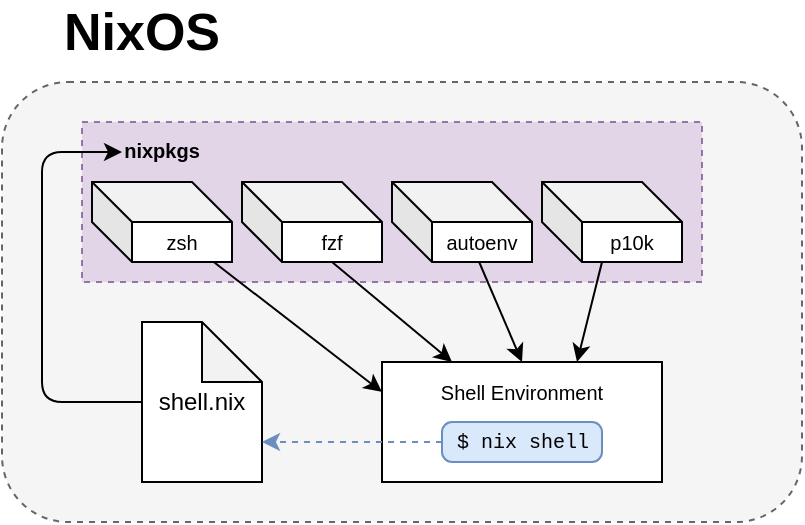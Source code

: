 <mxfile>
    <diagram id="rIAVPHAibQD52vb0EsZ-" name="Page-1">
        <mxGraphModel dx="467" dy="331" grid="1" gridSize="10" guides="1" tooltips="1" connect="1" arrows="1" fold="1" page="1" pageScale="0.75" pageWidth="1100" pageHeight="850" math="0" shadow="0">
            <root>
                <mxCell id="0"/>
                <mxCell id="1" parent="0"/>
                <mxCell id="49" value="" style="rounded=1;whiteSpace=wrap;html=1;dashed=1;fillColor=#f5f5f5;fontColor=#333333;strokeColor=#666666;" vertex="1" parent="1">
                    <mxGeometry x="120" y="170" width="400" height="220" as="geometry"/>
                </mxCell>
                <mxCell id="3" value="" style="rounded=0;whiteSpace=wrap;html=1;fillColor=#e1d5e7;strokeColor=#9673a6;dashed=1;" vertex="1" parent="1">
                    <mxGeometry x="160" y="190" width="310" height="80" as="geometry"/>
                </mxCell>
                <mxCell id="50" value="NixOS" style="text;html=1;strokeColor=none;fillColor=none;align=center;verticalAlign=middle;whiteSpace=wrap;rounded=0;dashed=1;fontStyle=1;fontSize=26;" vertex="1" parent="1">
                    <mxGeometry x="160" y="130" width="60" height="30" as="geometry"/>
                </mxCell>
                <mxCell id="96" style="edgeStyle=none;html=1;entryX=0;entryY=0.5;entryDx=0;entryDy=0;fontFamily=Helvetica;fontSize=10;exitX=0;exitY=0.5;exitDx=0;exitDy=0;exitPerimeter=0;" edge="1" parent="1" source="61" target="86">
                    <mxGeometry relative="1" as="geometry">
                        <Array as="points">
                            <mxPoint x="140" y="330"/>
                            <mxPoint x="140" y="205"/>
                        </Array>
                    </mxGeometry>
                </mxCell>
                <mxCell id="61" value="shell.nix" style="shape=note;whiteSpace=wrap;html=1;backgroundOutline=1;darkOpacity=0.05;rounded=1;fontSize=12;points=[[0,0,0,0,0],[0,0.24,0,0,0],[0,0.5,0,0,0],[0,0.75,0,0,0],[0,1,0,0,0],[0.29,0,0,0,0],[0.5,0,0,0,0],[0.5,1,0,0,0],[0.57,0,0,0,0],[0.79,0.15,0,0,0],[1,0.3,0,0,0],[1,0.48,0,0,0],[1,0.65,0,0,0],[1,0.81,0,0,0],[1,1,0,0,0]];" vertex="1" parent="1">
                    <mxGeometry x="190" y="290" width="60" height="80" as="geometry"/>
                </mxCell>
                <mxCell id="97" style="edgeStyle=none;html=1;entryX=0;entryY=0.25;entryDx=0;entryDy=0;fontFamily=Helvetica;fontSize=10;" edge="1" parent="1" source="65" target="87">
                    <mxGeometry relative="1" as="geometry"/>
                </mxCell>
                <mxCell id="65" value="zsh" style="shape=cube;whiteSpace=wrap;html=1;boundedLbl=1;backgroundOutline=1;darkOpacity=0.05;darkOpacity2=0.1;rounded=1;fontSize=10;" vertex="1" parent="1">
                    <mxGeometry x="165" y="220" width="70" height="40" as="geometry"/>
                </mxCell>
                <mxCell id="98" style="edgeStyle=none;html=1;exitX=0;exitY=0;exitDx=45;exitDy=40;exitPerimeter=0;fontFamily=Helvetica;fontSize=10;entryX=0.25;entryY=0;entryDx=0;entryDy=0;" edge="1" parent="1" source="66" target="87">
                    <mxGeometry relative="1" as="geometry"/>
                </mxCell>
                <mxCell id="66" value="fzf" style="shape=cube;whiteSpace=wrap;html=1;boundedLbl=1;backgroundOutline=1;darkOpacity=0.05;darkOpacity2=0.1;rounded=1;fontSize=10;" vertex="1" parent="1">
                    <mxGeometry x="240" y="220" width="70" height="40" as="geometry"/>
                </mxCell>
                <mxCell id="99" style="edgeStyle=none;html=1;entryX=0.5;entryY=0;entryDx=0;entryDy=0;fontFamily=Helvetica;fontSize=10;" edge="1" parent="1" source="67" target="87">
                    <mxGeometry relative="1" as="geometry"/>
                </mxCell>
                <mxCell id="67" value="autoenv" style="shape=cube;whiteSpace=wrap;html=1;boundedLbl=1;backgroundOutline=1;darkOpacity=0.05;darkOpacity2=0.1;rounded=1;fontSize=10;" vertex="1" parent="1">
                    <mxGeometry x="315" y="220" width="70" height="40" as="geometry"/>
                </mxCell>
                <mxCell id="86" value="&lt;font face=&quot;Helvetica&quot;&gt;&lt;b&gt;nixpkgs&lt;/b&gt;&lt;/font&gt;" style="text;html=1;strokeColor=none;fillColor=none;align=center;verticalAlign=middle;whiteSpace=wrap;rounded=0;fontFamily=Courier New;fontSize=10;" vertex="1" parent="1">
                    <mxGeometry x="180" y="190" width="40" height="30" as="geometry"/>
                </mxCell>
                <mxCell id="104" style="edgeStyle=none;html=1;entryX=0.75;entryY=0;entryDx=0;entryDy=0;fontFamily=Helvetica;fontSize=10;" edge="1" parent="1" source="103" target="100">
                    <mxGeometry relative="1" as="geometry"/>
                </mxCell>
                <mxCell id="103" value="p10k" style="shape=cube;whiteSpace=wrap;html=1;boundedLbl=1;backgroundOutline=1;darkOpacity=0.05;darkOpacity2=0.1;rounded=1;fontSize=10;" vertex="1" parent="1">
                    <mxGeometry x="390" y="220" width="70" height="40" as="geometry"/>
                </mxCell>
                <mxCell id="105" value="" style="group" vertex="1" connectable="0" parent="1">
                    <mxGeometry x="310" y="310" width="140" height="60" as="geometry"/>
                </mxCell>
                <mxCell id="87" value="" style="rounded=0;whiteSpace=wrap;html=1;fontFamily=Helvetica;fontSize=10;" vertex="1" parent="105">
                    <mxGeometry width="140" height="60" as="geometry"/>
                </mxCell>
                <mxCell id="79" value="$ nix shell" style="html=1;rounded=1;absoluteArcSize=1;arcSize=10;fontSize=10;fontFamily=Courier New;fillColor=#dae8fc;strokeColor=#6c8ebf;" vertex="1" parent="105">
                    <mxGeometry x="30" y="30" width="80" height="20" as="geometry"/>
                </mxCell>
                <mxCell id="100" value="Shell Environment" style="text;html=1;strokeColor=none;fillColor=none;align=center;verticalAlign=middle;whiteSpace=wrap;rounded=0;fontFamily=Helvetica;fontSize=10;" vertex="1" parent="105">
                    <mxGeometry x="15" width="110" height="30" as="geometry"/>
                </mxCell>
                <mxCell id="102" style="edgeStyle=none;html=1;fontFamily=Helvetica;fontSize=10;dashed=1;fillColor=#dae8fc;strokeColor=#6c8ebf;" edge="1" parent="1" source="79">
                    <mxGeometry relative="1" as="geometry">
                        <mxPoint x="250" y="350" as="targetPoint"/>
                    </mxGeometry>
                </mxCell>
            </root>
        </mxGraphModel>
    </diagram>
</mxfile>